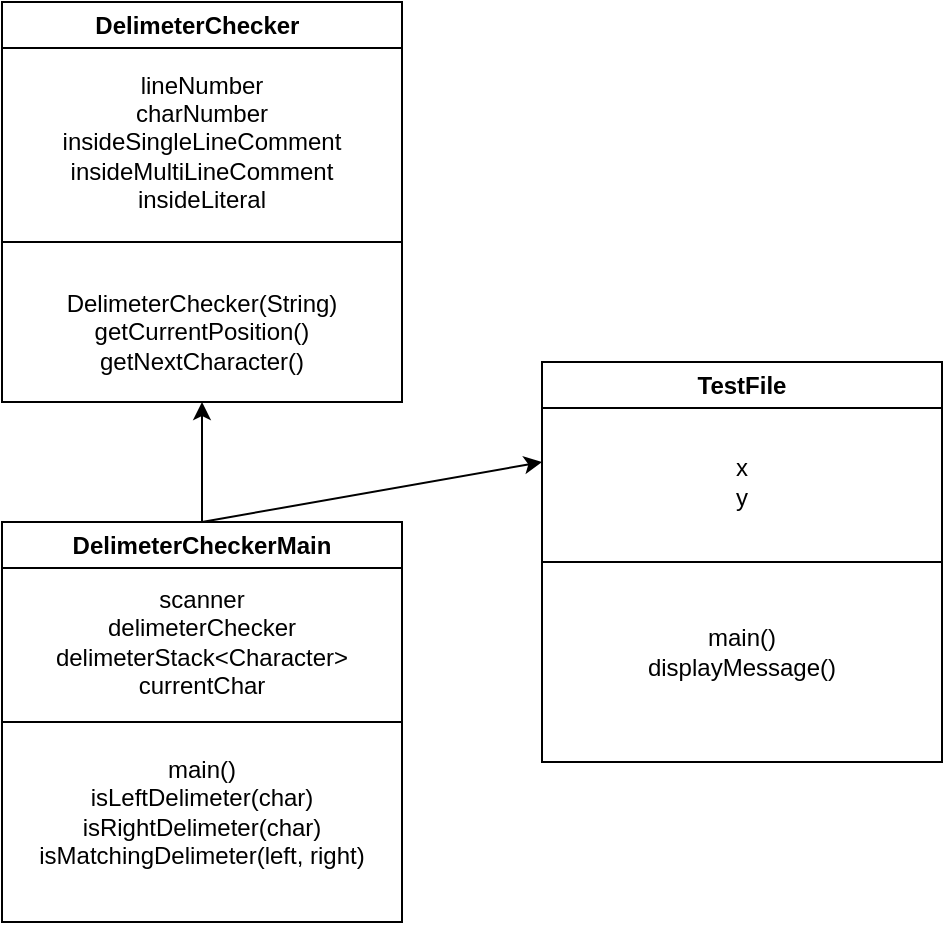 <mxfile version="22.1.21" type="device">
  <diagram name="Page-1" id="GpWl_0JpCh4WqEkQ_eis">
    <mxGraphModel dx="1050" dy="522" grid="1" gridSize="10" guides="1" tooltips="1" connect="1" arrows="1" fold="1" page="1" pageScale="1" pageWidth="850" pageHeight="1100" math="0" shadow="0">
      <root>
        <mxCell id="0" />
        <mxCell id="1" parent="0" />
        <mxCell id="6dlo150f9cpX4bDVNt8K-1" value="DelimeterChecker&lt;span style=&quot;white-space: pre;&quot;&gt;&#x9;&lt;/span&gt;" style="swimlane;whiteSpace=wrap;html=1;" vertex="1" parent="1">
          <mxGeometry x="310" y="40" width="200" height="200" as="geometry" />
        </mxCell>
        <mxCell id="6dlo150f9cpX4bDVNt8K-2" value="lineNumber&lt;br&gt;charNumber&lt;br&gt;insideSingleLineComment&lt;br&gt;insideMultiLineComment&lt;br&gt;insideLiteral" style="text;html=1;strokeColor=none;fillColor=none;align=center;verticalAlign=middle;whiteSpace=wrap;rounded=0;" vertex="1" parent="6dlo150f9cpX4bDVNt8K-1">
          <mxGeometry x="10" y="30" width="180" height="80" as="geometry" />
        </mxCell>
        <mxCell id="6dlo150f9cpX4bDVNt8K-5" value="DelimeterChecker(String)&lt;br&gt;getCurrentPosition()&lt;br&gt;getNextCharacter()" style="text;html=1;strokeColor=none;fillColor=none;align=center;verticalAlign=middle;whiteSpace=wrap;rounded=0;" vertex="1" parent="6dlo150f9cpX4bDVNt8K-1">
          <mxGeometry x="10" y="130" width="180" height="70" as="geometry" />
        </mxCell>
        <mxCell id="6dlo150f9cpX4bDVNt8K-4" value="" style="endArrow=none;html=1;rounded=0;" edge="1" parent="1">
          <mxGeometry width="50" height="50" relative="1" as="geometry">
            <mxPoint x="310" y="160" as="sourcePoint" />
            <mxPoint x="510" y="160" as="targetPoint" />
          </mxGeometry>
        </mxCell>
        <mxCell id="6dlo150f9cpX4bDVNt8K-6" value="DelimeterCheckerMain" style="swimlane;whiteSpace=wrap;html=1;" vertex="1" parent="1">
          <mxGeometry x="310" y="300" width="200" height="200" as="geometry" />
        </mxCell>
        <mxCell id="6dlo150f9cpX4bDVNt8K-7" value="scanner&lt;br&gt;delimeterChecker&lt;br&gt;delimeterStack&amp;lt;Character&amp;gt;&lt;br&gt;currentChar" style="text;html=1;strokeColor=none;fillColor=none;align=center;verticalAlign=middle;whiteSpace=wrap;rounded=0;" vertex="1" parent="6dlo150f9cpX4bDVNt8K-6">
          <mxGeometry x="10" y="20" width="180" height="80" as="geometry" />
        </mxCell>
        <mxCell id="6dlo150f9cpX4bDVNt8K-8" value="main()&lt;br&gt;isLeftDelimeter(char)&lt;br&gt;isRightDelimeter(char)&lt;br&gt;isMatchingDelimeter(left, right)" style="text;html=1;strokeColor=none;fillColor=none;align=center;verticalAlign=middle;whiteSpace=wrap;rounded=0;" vertex="1" parent="6dlo150f9cpX4bDVNt8K-6">
          <mxGeometry x="10" y="110" width="180" height="70" as="geometry" />
        </mxCell>
        <mxCell id="6dlo150f9cpX4bDVNt8K-9" value="" style="endArrow=classic;html=1;rounded=0;entryX=0.5;entryY=1;entryDx=0;entryDy=0;exitX=0.5;exitY=0;exitDx=0;exitDy=0;" edge="1" parent="1" source="6dlo150f9cpX4bDVNt8K-6" target="6dlo150f9cpX4bDVNt8K-1">
          <mxGeometry width="50" height="50" relative="1" as="geometry">
            <mxPoint x="380" y="320" as="sourcePoint" />
            <mxPoint x="430" y="270" as="targetPoint" />
          </mxGeometry>
        </mxCell>
        <mxCell id="6dlo150f9cpX4bDVNt8K-10" value="" style="endArrow=none;html=1;rounded=0;exitX=0;exitY=0.5;exitDx=0;exitDy=0;entryX=1;entryY=0.5;entryDx=0;entryDy=0;" edge="1" parent="1" source="6dlo150f9cpX4bDVNt8K-6" target="6dlo150f9cpX4bDVNt8K-6">
          <mxGeometry width="50" height="50" relative="1" as="geometry">
            <mxPoint x="380" y="310" as="sourcePoint" />
            <mxPoint x="430" y="260" as="targetPoint" />
          </mxGeometry>
        </mxCell>
        <mxCell id="6dlo150f9cpX4bDVNt8K-11" value="TestFile" style="swimlane;whiteSpace=wrap;html=1;" vertex="1" parent="1">
          <mxGeometry x="580" y="220" width="200" height="200" as="geometry" />
        </mxCell>
        <mxCell id="6dlo150f9cpX4bDVNt8K-12" value="x&lt;br&gt;y" style="text;html=1;strokeColor=none;fillColor=none;align=center;verticalAlign=middle;whiteSpace=wrap;rounded=0;" vertex="1" parent="6dlo150f9cpX4bDVNt8K-11">
          <mxGeometry x="10" y="20" width="180" height="80" as="geometry" />
        </mxCell>
        <mxCell id="6dlo150f9cpX4bDVNt8K-13" value="main()&lt;br&gt;displayMessage()" style="text;html=1;strokeColor=none;fillColor=none;align=center;verticalAlign=middle;whiteSpace=wrap;rounded=0;" vertex="1" parent="6dlo150f9cpX4bDVNt8K-11">
          <mxGeometry x="10" y="110" width="180" height="70" as="geometry" />
        </mxCell>
        <mxCell id="6dlo150f9cpX4bDVNt8K-14" value="" style="endArrow=none;html=1;rounded=0;entryX=1;entryY=0.5;entryDx=0;entryDy=0;" edge="1" parent="1" target="6dlo150f9cpX4bDVNt8K-11">
          <mxGeometry width="50" height="50" relative="1" as="geometry">
            <mxPoint x="580" y="320" as="sourcePoint" />
            <mxPoint x="430" y="260" as="targetPoint" />
          </mxGeometry>
        </mxCell>
        <mxCell id="6dlo150f9cpX4bDVNt8K-15" value="" style="endArrow=classic;html=1;rounded=0;entryX=0;entryY=0.25;entryDx=0;entryDy=0;exitX=0.5;exitY=0;exitDx=0;exitDy=0;" edge="1" parent="1" source="6dlo150f9cpX4bDVNt8K-6" target="6dlo150f9cpX4bDVNt8K-11">
          <mxGeometry width="50" height="50" relative="1" as="geometry">
            <mxPoint x="380" y="310" as="sourcePoint" />
            <mxPoint x="430" y="260" as="targetPoint" />
          </mxGeometry>
        </mxCell>
      </root>
    </mxGraphModel>
  </diagram>
</mxfile>
